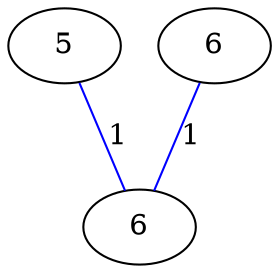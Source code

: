 graph G {
	0 [label="5"];
	1 [label="6"];
	2 [label="6"];
	0 -- 2 [label="1", color=blue];
	1 -- 2 [label="1", color=blue];
}